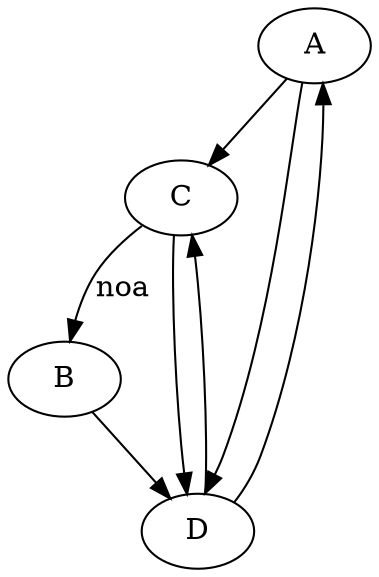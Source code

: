 digraph {

node [fillcolor="yellow"] A;
node [fillcolor="orange"] B;
node [fillcolor="pink"] C;
node [fillcolor="blue"] D;

  A -> D;
  D -> C;
  C -> B [label="noa"];
  B -> D;
  D -> A;
  A -> C;
  C -> D;

}
